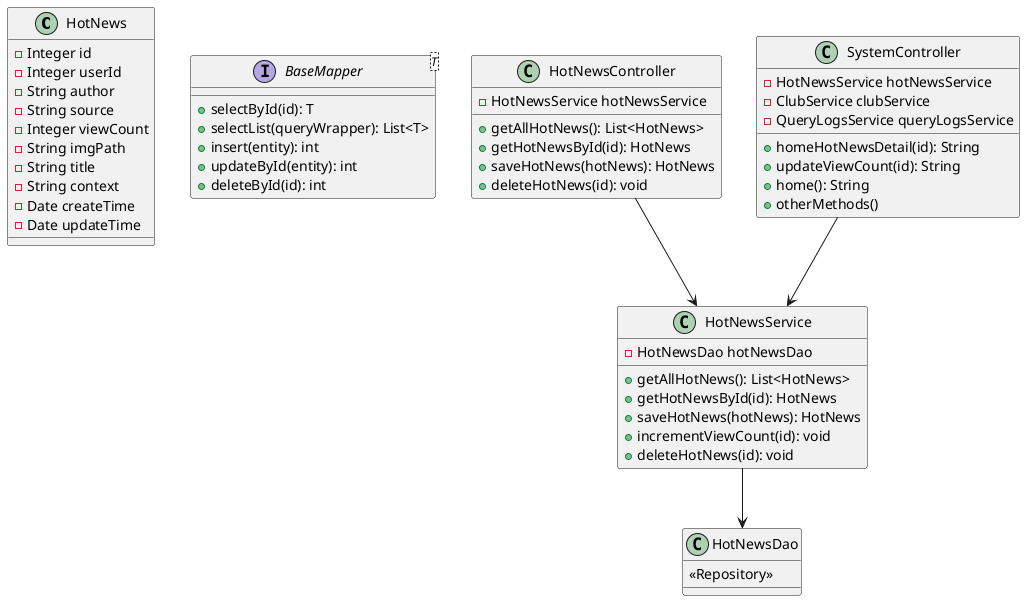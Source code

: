 @startuml
' Class Diagram for HotNews Module

class HotNews {
-Integer id
-Integer userId
-String author
-String source
-Integer viewCount
-String imgPath
-String title
-String context
-Date createTime
-Date updateTime
}

interface BaseMapper<T> {
+selectById(id): T
+selectList(queryWrapper): List<T>
+insert(entity): int
+updateById(entity): int
+deleteById(id): int
}

class HotNewsDao {
<<Repository>>
}

class HotNewsService {
-HotNewsDao hotNewsDao
+getAllHotNews(): List<HotNews>
+getHotNewsById(id): HotNews
+saveHotNews(hotNews): HotNews
+incrementViewCount(id): void
+deleteHotNews(id): void
}

class HotNewsController {
-HotNewsService hotNewsService
+getAllHotNews(): List<HotNews>
+getHotNewsById(id): HotNews
+saveHotNews(hotNews): HotNews
+deleteHotNews(id): void
}

class SystemController {
-HotNewsService hotNewsService
-ClubService clubService
-QueryLogsService queryLogsService
+homeHotNewsDetail(id): String
+updateViewCount(id): String
+home(): String
+otherMethods()
}

' Relationships

HotNewsService --> HotNewsDao
HotNewsController --> HotNewsService
SystemController --> HotNewsService
@enduml